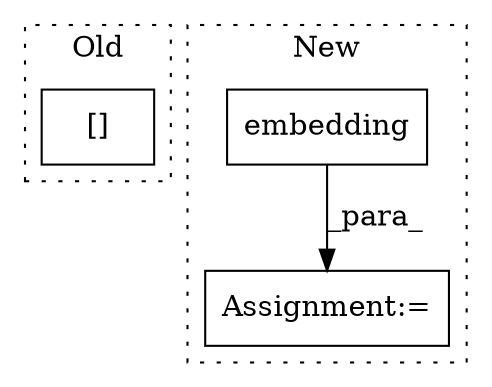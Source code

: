 digraph G {
subgraph cluster0 {
1 [label="[]" a="2" s="1123,1140" l="4,1" shape="box"];
label = "Old";
style="dotted";
}
subgraph cluster1 {
2 [label="embedding" a="32" s="1202,1229" l="10,1" shape="box"];
3 [label="Assignment:=" a="7" s="1181" l="1" shape="box"];
label = "New";
style="dotted";
}
2 -> 3 [label="_para_"];
}
